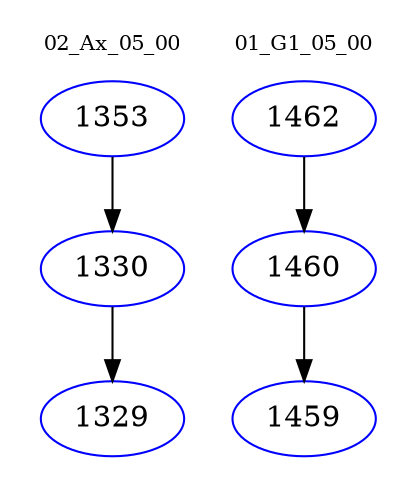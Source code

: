 digraph{
subgraph cluster_0 {
color = white
label = "02_Ax_05_00";
fontsize=10;
T0_1353 [label="1353", color="blue"]
T0_1353 -> T0_1330 [color="black"]
T0_1330 [label="1330", color="blue"]
T0_1330 -> T0_1329 [color="black"]
T0_1329 [label="1329", color="blue"]
}
subgraph cluster_1 {
color = white
label = "01_G1_05_00";
fontsize=10;
T1_1462 [label="1462", color="blue"]
T1_1462 -> T1_1460 [color="black"]
T1_1460 [label="1460", color="blue"]
T1_1460 -> T1_1459 [color="black"]
T1_1459 [label="1459", color="blue"]
}
}
